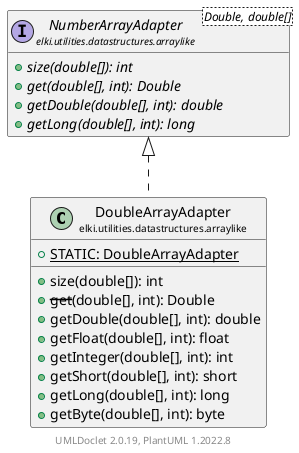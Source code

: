 @startuml
    remove .*\.(Instance|Par|Parameterizer|Factory)$
    set namespaceSeparator none
    hide empty fields
    hide empty methods

    class "<size:14>DoubleArrayAdapter\n<size:10>elki.utilities.datastructures.arraylike" as elki.utilities.datastructures.arraylike.DoubleArrayAdapter [[DoubleArrayAdapter.html]] {
        {static} +STATIC: DoubleArrayAdapter
        +size(double[]): int
        +--get--(double[], int): Double
        +getDouble(double[], int): double
        +getFloat(double[], int): float
        +getInteger(double[], int): int
        +getShort(double[], int): short
        +getLong(double[], int): long
        +getByte(double[], int): byte
    }

    interface "<size:14>NumberArrayAdapter\n<size:10>elki.utilities.datastructures.arraylike" as elki.utilities.datastructures.arraylike.NumberArrayAdapter<Double, double[]> [[NumberArrayAdapter.html]] {
        {abstract} +size(double[]): int
        {abstract} +get(double[], int): Double
        {abstract} +getDouble(double[], int): double
        {abstract} +getLong(double[], int): long
    }

    elki.utilities.datastructures.arraylike.NumberArrayAdapter <|.. elki.utilities.datastructures.arraylike.DoubleArrayAdapter

    center footer UMLDoclet 2.0.19, PlantUML 1.2022.8
@enduml
